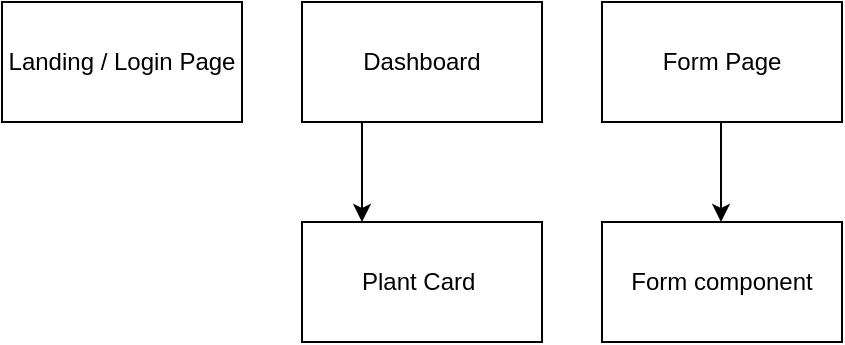 <mxfile>
    <diagram id="9eVMnJjhcCXOIJqyUU6O" name="Page-1">
        <mxGraphModel dx="883" dy="419" grid="1" gridSize="10" guides="1" tooltips="1" connect="1" arrows="1" fold="1" page="1" pageScale="1" pageWidth="827" pageHeight="1169" math="0" shadow="0">
            <root>
                <mxCell id="0"/>
                <mxCell id="1" parent="0"/>
                <mxCell id="2" value="Landing / Login Page" style="rounded=0;whiteSpace=wrap;html=1;" vertex="1" parent="1">
                    <mxGeometry x="250" y="50" width="120" height="60" as="geometry"/>
                </mxCell>
                <mxCell id="3" value="Dashboard" style="rounded=0;whiteSpace=wrap;html=1;" vertex="1" parent="1">
                    <mxGeometry x="400" y="50" width="120" height="60" as="geometry"/>
                </mxCell>
                <mxCell id="4" value="Form Page" style="rounded=0;whiteSpace=wrap;html=1;" vertex="1" parent="1">
                    <mxGeometry x="550" y="50" width="120" height="60" as="geometry"/>
                </mxCell>
                <mxCell id="5" value="Form component" style="rounded=0;whiteSpace=wrap;html=1;" vertex="1" parent="1">
                    <mxGeometry x="550" y="160" width="120" height="60" as="geometry"/>
                </mxCell>
                <mxCell id="6" value="Plant Card&amp;nbsp;" style="rounded=0;whiteSpace=wrap;html=1;" vertex="1" parent="1">
                    <mxGeometry x="400" y="160" width="120" height="60" as="geometry"/>
                </mxCell>
                <mxCell id="7" value="" style="endArrow=classic;html=1;exitX=0.25;exitY=1;exitDx=0;exitDy=0;entryX=0.25;entryY=0;entryDx=0;entryDy=0;" edge="1" parent="1" source="3" target="6">
                    <mxGeometry width="50" height="50" relative="1" as="geometry">
                        <mxPoint x="390" y="240" as="sourcePoint"/>
                        <mxPoint x="440" y="190" as="targetPoint"/>
                    </mxGeometry>
                </mxCell>
                <mxCell id="8" value="" style="endArrow=classic;html=1;exitX=0.25;exitY=1;exitDx=0;exitDy=0;entryX=0.25;entryY=0;entryDx=0;entryDy=0;" edge="1" parent="1">
                    <mxGeometry width="50" height="50" relative="1" as="geometry">
                        <mxPoint x="609.5" y="110" as="sourcePoint"/>
                        <mxPoint x="609.5" y="160" as="targetPoint"/>
                    </mxGeometry>
                </mxCell>
            </root>
        </mxGraphModel>
    </diagram>
</mxfile>